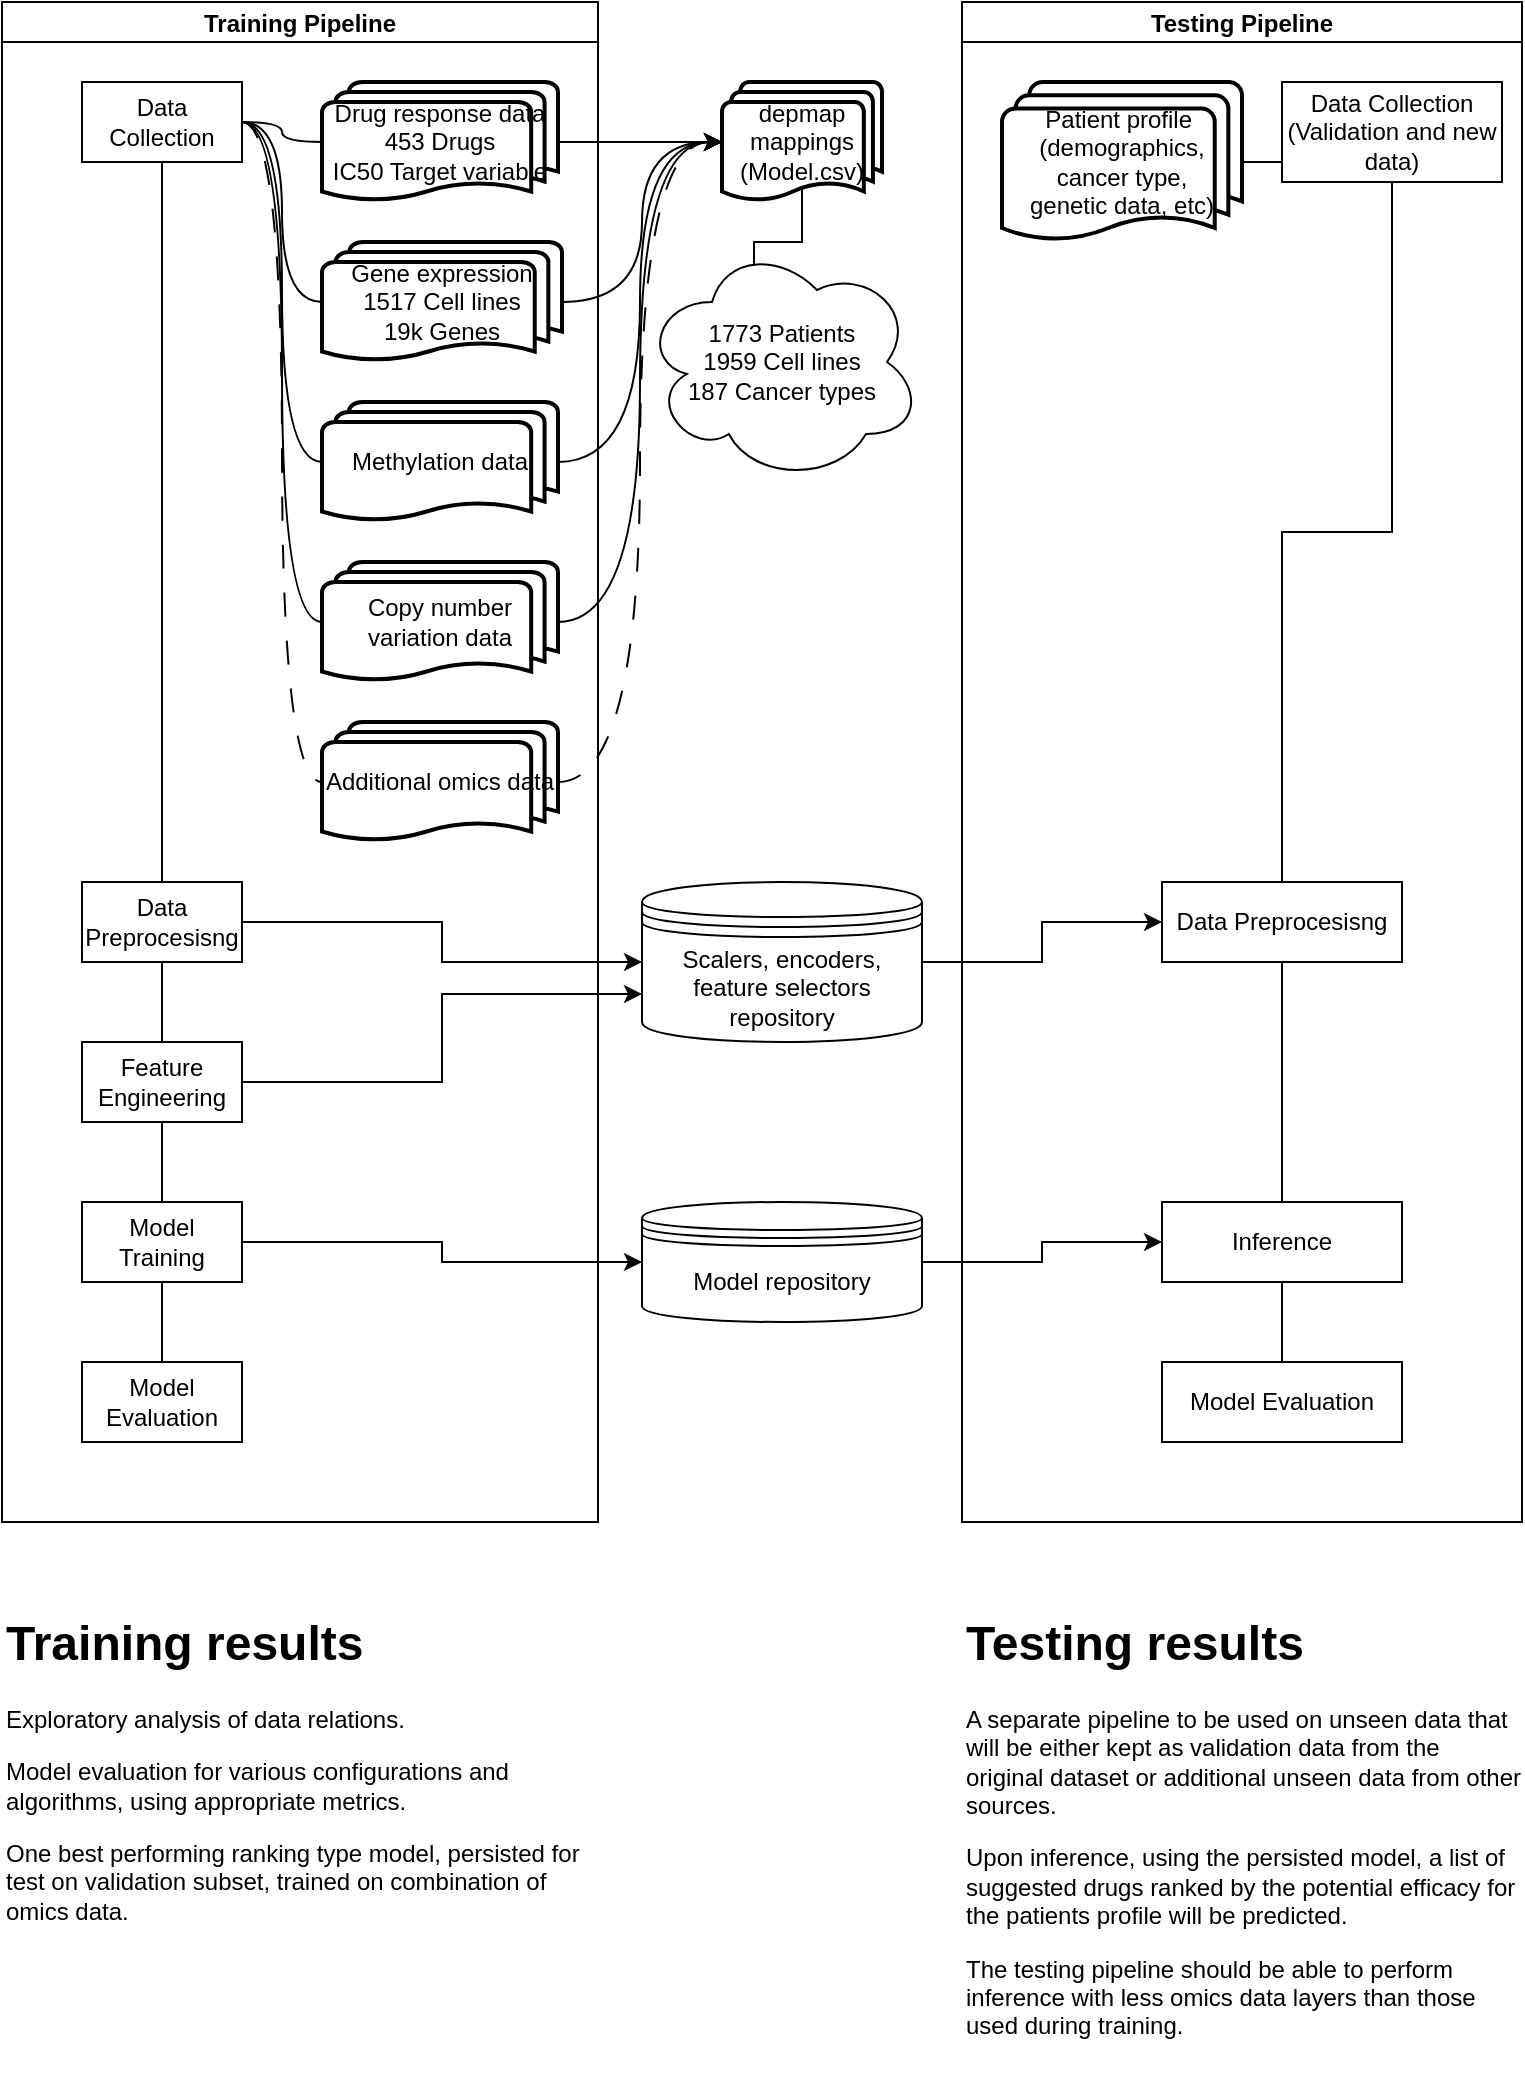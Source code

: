 <mxfile version="24.5.3" type="device">
  <diagram name="Page-1" id="U-fywteyoaqlSj2ysPrH">
    <mxGraphModel dx="717" dy="689" grid="1" gridSize="10" guides="1" tooltips="1" connect="1" arrows="1" fold="1" page="1" pageScale="1" pageWidth="827" pageHeight="1169" math="0" shadow="0">
      <root>
        <mxCell id="0" />
        <mxCell id="1" parent="0" />
        <mxCell id="P3VmQVJn1eEsdR1Nqghh-5" value="Training Pipeline" style="swimlane;startSize=20;horizontal=1;containerType=tree;" vertex="1" parent="1">
          <mxGeometry x="40" y="40" width="298" height="760" as="geometry" />
        </mxCell>
        <mxCell id="P3VmQVJn1eEsdR1Nqghh-6" value="" style="edgeStyle=elbowEdgeStyle;elbow=vertical;sourcePerimeterSpacing=0;targetPerimeterSpacing=0;startArrow=none;endArrow=none;rounded=0;curved=0;" edge="1" parent="P3VmQVJn1eEsdR1Nqghh-5" source="P3VmQVJn1eEsdR1Nqghh-7" target="P3VmQVJn1eEsdR1Nqghh-8">
          <mxGeometry relative="1" as="geometry" />
        </mxCell>
        <mxCell id="P3VmQVJn1eEsdR1Nqghh-7" value="Data Collection" style="whiteSpace=wrap;html=1;treeFolding=1;treeMoving=1;newEdgeStyle={&quot;edgeStyle&quot;:&quot;elbowEdgeStyle&quot;,&quot;startArrow&quot;:&quot;none&quot;,&quot;endArrow&quot;:&quot;none&quot;};" vertex="1" parent="P3VmQVJn1eEsdR1Nqghh-5">
          <mxGeometry x="40" y="40" width="80" height="40" as="geometry" />
        </mxCell>
        <mxCell id="P3VmQVJn1eEsdR1Nqghh-8" value="Data Preprocesisng" style="whiteSpace=wrap;html=1;treeFolding=1;treeMoving=1;newEdgeStyle={&quot;edgeStyle&quot;:&quot;elbowEdgeStyle&quot;,&quot;startArrow&quot;:&quot;none&quot;,&quot;endArrow&quot;:&quot;none&quot;};" vertex="1" parent="P3VmQVJn1eEsdR1Nqghh-5">
          <mxGeometry x="40" y="440" width="80" height="40" as="geometry" />
        </mxCell>
        <mxCell id="P3VmQVJn1eEsdR1Nqghh-16" value="Gene expression&lt;br&gt;1517 Cell lines &lt;br&gt;19k Genes" style="strokeWidth=2;html=1;shape=mxgraph.flowchart.multi-document;whiteSpace=wrap;" vertex="1" parent="P3VmQVJn1eEsdR1Nqghh-5">
          <mxGeometry x="160" y="120" width="120" height="60" as="geometry" />
        </mxCell>
        <mxCell id="P3VmQVJn1eEsdR1Nqghh-17" value="" style="edgeStyle=elbowEdgeStyle;elbow=vertical;sourcePerimeterSpacing=0;targetPerimeterSpacing=0;startArrow=none;endArrow=none;rounded=0;curved=0;" edge="1" target="P3VmQVJn1eEsdR1Nqghh-18" source="P3VmQVJn1eEsdR1Nqghh-8" parent="P3VmQVJn1eEsdR1Nqghh-5">
          <mxGeometry relative="1" as="geometry">
            <mxPoint x="140" y="120" as="sourcePoint" />
          </mxGeometry>
        </mxCell>
        <mxCell id="P3VmQVJn1eEsdR1Nqghh-18" value="Feature Engineering" style="whiteSpace=wrap;html=1;treeFolding=1;treeMoving=1;newEdgeStyle={&quot;edgeStyle&quot;:&quot;elbowEdgeStyle&quot;,&quot;startArrow&quot;:&quot;none&quot;,&quot;endArrow&quot;:&quot;none&quot;};" vertex="1" parent="P3VmQVJn1eEsdR1Nqghh-5">
          <mxGeometry x="40" y="520" width="80" height="40" as="geometry" />
        </mxCell>
        <mxCell id="P3VmQVJn1eEsdR1Nqghh-19" value="" style="edgeStyle=elbowEdgeStyle;elbow=vertical;sourcePerimeterSpacing=0;targetPerimeterSpacing=0;startArrow=none;endArrow=none;rounded=0;curved=0;" edge="1" target="P3VmQVJn1eEsdR1Nqghh-20" source="P3VmQVJn1eEsdR1Nqghh-18" parent="P3VmQVJn1eEsdR1Nqghh-5">
          <mxGeometry relative="1" as="geometry">
            <mxPoint x="140" y="200" as="sourcePoint" />
          </mxGeometry>
        </mxCell>
        <mxCell id="P3VmQVJn1eEsdR1Nqghh-20" value="Model Training" style="whiteSpace=wrap;html=1;treeFolding=1;treeMoving=1;newEdgeStyle={&quot;edgeStyle&quot;:&quot;elbowEdgeStyle&quot;,&quot;startArrow&quot;:&quot;none&quot;,&quot;endArrow&quot;:&quot;none&quot;};" vertex="1" parent="P3VmQVJn1eEsdR1Nqghh-5">
          <mxGeometry x="40" y="600" width="80" height="40" as="geometry" />
        </mxCell>
        <mxCell id="P3VmQVJn1eEsdR1Nqghh-21" value="" style="edgeStyle=elbowEdgeStyle;elbow=vertical;sourcePerimeterSpacing=0;targetPerimeterSpacing=0;startArrow=none;endArrow=none;rounded=0;curved=0;" edge="1" target="P3VmQVJn1eEsdR1Nqghh-22" source="P3VmQVJn1eEsdR1Nqghh-20" parent="P3VmQVJn1eEsdR1Nqghh-5">
          <mxGeometry relative="1" as="geometry">
            <mxPoint x="140" y="280" as="sourcePoint" />
          </mxGeometry>
        </mxCell>
        <mxCell id="P3VmQVJn1eEsdR1Nqghh-22" value="Model Evaluation" style="whiteSpace=wrap;html=1;treeFolding=1;treeMoving=1;newEdgeStyle={&quot;edgeStyle&quot;:&quot;elbowEdgeStyle&quot;,&quot;startArrow&quot;:&quot;none&quot;,&quot;endArrow&quot;:&quot;none&quot;};" vertex="1" parent="P3VmQVJn1eEsdR1Nqghh-5">
          <mxGeometry x="40" y="680" width="80" height="40" as="geometry" />
        </mxCell>
        <mxCell id="P3VmQVJn1eEsdR1Nqghh-23" value="Methylation data" style="strokeWidth=2;html=1;shape=mxgraph.flowchart.multi-document;whiteSpace=wrap;" vertex="1" parent="P3VmQVJn1eEsdR1Nqghh-5">
          <mxGeometry x="160" y="200" width="118" height="60" as="geometry" />
        </mxCell>
        <mxCell id="P3VmQVJn1eEsdR1Nqghh-24" value="Copy number variation data" style="strokeWidth=2;html=1;shape=mxgraph.flowchart.multi-document;whiteSpace=wrap;" vertex="1" parent="P3VmQVJn1eEsdR1Nqghh-5">
          <mxGeometry x="160" y="280" width="118" height="60" as="geometry" />
        </mxCell>
        <mxCell id="P3VmQVJn1eEsdR1Nqghh-25" style="edgeStyle=elbowEdgeStyle;rounded=0;orthogonalLoop=1;jettySize=auto;html=1;startArrow=none;endArrow=none;exitX=1;exitY=0.5;exitDx=0;exitDy=0;entryX=0;entryY=0.5;entryDx=0;entryDy=0;entryPerimeter=0;curved=1;" edge="1" parent="P3VmQVJn1eEsdR1Nqghh-5" source="P3VmQVJn1eEsdR1Nqghh-7" target="P3VmQVJn1eEsdR1Nqghh-16">
          <mxGeometry relative="1" as="geometry" />
        </mxCell>
        <mxCell id="P3VmQVJn1eEsdR1Nqghh-26" style="edgeStyle=elbowEdgeStyle;rounded=0;orthogonalLoop=1;jettySize=auto;html=1;startArrow=none;endArrow=none;exitX=1;exitY=0.5;exitDx=0;exitDy=0;entryX=0;entryY=0.5;entryDx=0;entryDy=0;entryPerimeter=0;curved=1;" edge="1" parent="P3VmQVJn1eEsdR1Nqghh-5" source="P3VmQVJn1eEsdR1Nqghh-7" target="P3VmQVJn1eEsdR1Nqghh-23">
          <mxGeometry relative="1" as="geometry" />
        </mxCell>
        <mxCell id="P3VmQVJn1eEsdR1Nqghh-27" style="edgeStyle=elbowEdgeStyle;rounded=0;orthogonalLoop=1;jettySize=auto;html=1;startArrow=none;endArrow=none;exitX=1;exitY=0.5;exitDx=0;exitDy=0;entryX=0;entryY=0.5;entryDx=0;entryDy=0;entryPerimeter=0;curved=1;" edge="1" parent="P3VmQVJn1eEsdR1Nqghh-5" source="P3VmQVJn1eEsdR1Nqghh-7" target="P3VmQVJn1eEsdR1Nqghh-24">
          <mxGeometry relative="1" as="geometry" />
        </mxCell>
        <mxCell id="P3VmQVJn1eEsdR1Nqghh-31" value="Additional omics data" style="strokeWidth=2;html=1;shape=mxgraph.flowchart.multi-document;whiteSpace=wrap;" vertex="1" parent="P3VmQVJn1eEsdR1Nqghh-5">
          <mxGeometry x="160" y="360" width="118" height="60" as="geometry" />
        </mxCell>
        <mxCell id="P3VmQVJn1eEsdR1Nqghh-32" value="Drug response data 453 Drugs&lt;br&gt;IC50 Target variable" style="strokeWidth=2;html=1;shape=mxgraph.flowchart.multi-document;whiteSpace=wrap;" vertex="1" parent="P3VmQVJn1eEsdR1Nqghh-5">
          <mxGeometry x="160" y="40" width="118" height="60" as="geometry" />
        </mxCell>
        <mxCell id="P3VmQVJn1eEsdR1Nqghh-33" style="edgeStyle=elbowEdgeStyle;rounded=0;orthogonalLoop=1;jettySize=auto;html=1;startArrow=none;endArrow=none;exitX=1;exitY=0.5;exitDx=0;exitDy=0;entryX=0;entryY=0.5;entryDx=0;entryDy=0;entryPerimeter=0;curved=1;" edge="1" parent="P3VmQVJn1eEsdR1Nqghh-5" source="P3VmQVJn1eEsdR1Nqghh-7" target="P3VmQVJn1eEsdR1Nqghh-32">
          <mxGeometry relative="1" as="geometry" />
        </mxCell>
        <mxCell id="P3VmQVJn1eEsdR1Nqghh-35" style="edgeStyle=elbowEdgeStyle;rounded=0;orthogonalLoop=1;jettySize=auto;html=1;startArrow=none;endArrow=none;exitX=1;exitY=0.5;exitDx=0;exitDy=0;entryX=0;entryY=0.5;entryDx=0;entryDy=0;entryPerimeter=0;dashed=1;dashPattern=12 12;curved=1;" edge="1" parent="P3VmQVJn1eEsdR1Nqghh-5" source="P3VmQVJn1eEsdR1Nqghh-7" target="P3VmQVJn1eEsdR1Nqghh-31">
          <mxGeometry relative="1" as="geometry" />
        </mxCell>
        <mxCell id="P3VmQVJn1eEsdR1Nqghh-9" value="Testing Pipeline" style="swimlane;startSize=20;horizontal=1;containerType=tree;" vertex="1" parent="1">
          <mxGeometry x="520" y="40" width="280" height="760" as="geometry" />
        </mxCell>
        <mxCell id="P3VmQVJn1eEsdR1Nqghh-10" value="" style="edgeStyle=elbowEdgeStyle;elbow=vertical;sourcePerimeterSpacing=0;targetPerimeterSpacing=0;startArrow=none;endArrow=none;rounded=0;curved=0;" edge="1" parent="P3VmQVJn1eEsdR1Nqghh-9" source="P3VmQVJn1eEsdR1Nqghh-11" target="P3VmQVJn1eEsdR1Nqghh-12">
          <mxGeometry relative="1" as="geometry" />
        </mxCell>
        <mxCell id="P3VmQVJn1eEsdR1Nqghh-11" value="Data Collection&lt;br&gt;(Validation and new data)" style="whiteSpace=wrap;html=1;treeFolding=1;treeMoving=1;newEdgeStyle={&quot;edgeStyle&quot;:&quot;elbowEdgeStyle&quot;,&quot;startArrow&quot;:&quot;none&quot;,&quot;endArrow&quot;:&quot;none&quot;};" vertex="1" parent="P3VmQVJn1eEsdR1Nqghh-9">
          <mxGeometry x="160" y="40" width="110" height="50" as="geometry" />
        </mxCell>
        <mxCell id="P3VmQVJn1eEsdR1Nqghh-47" style="edgeStyle=elbowEdgeStyle;rounded=0;orthogonalLoop=1;jettySize=auto;html=1;startArrow=none;endArrow=none;exitX=0.5;exitY=1;exitDx=0;exitDy=0;entryX=0.5;entryY=0;entryDx=0;entryDy=0;" edge="1" parent="P3VmQVJn1eEsdR1Nqghh-9" source="P3VmQVJn1eEsdR1Nqghh-12" target="P3VmQVJn1eEsdR1Nqghh-45">
          <mxGeometry relative="1" as="geometry" />
        </mxCell>
        <mxCell id="P3VmQVJn1eEsdR1Nqghh-12" value="Data Preprocesisng" style="whiteSpace=wrap;html=1;treeFolding=1;treeMoving=1;newEdgeStyle={&quot;edgeStyle&quot;:&quot;elbowEdgeStyle&quot;,&quot;startArrow&quot;:&quot;none&quot;,&quot;endArrow&quot;:&quot;none&quot;};" vertex="1" parent="P3VmQVJn1eEsdR1Nqghh-9">
          <mxGeometry x="100" y="440" width="120" height="40" as="geometry" />
        </mxCell>
        <mxCell id="P3VmQVJn1eEsdR1Nqghh-54" style="edgeStyle=elbowEdgeStyle;rounded=0;orthogonalLoop=1;jettySize=auto;html=1;startArrow=none;endArrow=none;exitX=0.5;exitY=1;exitDx=0;exitDy=0;entryX=0.5;entryY=0;entryDx=0;entryDy=0;" edge="1" parent="P3VmQVJn1eEsdR1Nqghh-9" source="P3VmQVJn1eEsdR1Nqghh-45" target="P3VmQVJn1eEsdR1Nqghh-53">
          <mxGeometry relative="1" as="geometry" />
        </mxCell>
        <mxCell id="P3VmQVJn1eEsdR1Nqghh-45" value="Inference" style="whiteSpace=wrap;html=1;treeFolding=1;treeMoving=1;newEdgeStyle={&quot;edgeStyle&quot;:&quot;elbowEdgeStyle&quot;,&quot;startArrow&quot;:&quot;none&quot;,&quot;endArrow&quot;:&quot;none&quot;};" vertex="1" parent="P3VmQVJn1eEsdR1Nqghh-9">
          <mxGeometry x="100" y="600" width="120" height="40" as="geometry" />
        </mxCell>
        <mxCell id="P3VmQVJn1eEsdR1Nqghh-53" value="Model Evaluation" style="whiteSpace=wrap;html=1;treeFolding=1;treeMoving=1;newEdgeStyle={&quot;edgeStyle&quot;:&quot;elbowEdgeStyle&quot;,&quot;startArrow&quot;:&quot;none&quot;,&quot;endArrow&quot;:&quot;none&quot;};" vertex="1" parent="P3VmQVJn1eEsdR1Nqghh-9">
          <mxGeometry x="100" y="680" width="120" height="40" as="geometry" />
        </mxCell>
        <mxCell id="P3VmQVJn1eEsdR1Nqghh-59" style="edgeStyle=orthogonalEdgeStyle;rounded=0;orthogonalLoop=1;jettySize=auto;html=1;exitX=1;exitY=0.5;exitDx=0;exitDy=0;exitPerimeter=0;entryX=0;entryY=0.75;entryDx=0;entryDy=0;endArrow=none;endFill=0;" edge="1" parent="P3VmQVJn1eEsdR1Nqghh-9" source="P3VmQVJn1eEsdR1Nqghh-56" target="P3VmQVJn1eEsdR1Nqghh-11">
          <mxGeometry relative="1" as="geometry" />
        </mxCell>
        <mxCell id="P3VmQVJn1eEsdR1Nqghh-56" value="Patient profile&amp;nbsp;&lt;br&gt;(demographics, &lt;br&gt;cancer type,&lt;br&gt;genetic data, etc)" style="strokeWidth=2;html=1;shape=mxgraph.flowchart.multi-document;whiteSpace=wrap;" vertex="1" parent="P3VmQVJn1eEsdR1Nqghh-9">
          <mxGeometry x="20" y="40" width="120" height="80" as="geometry" />
        </mxCell>
        <mxCell id="P3VmQVJn1eEsdR1Nqghh-13" value="depmap mappings&lt;br&gt;(Model.csv)" style="strokeWidth=2;html=1;shape=mxgraph.flowchart.multi-document;whiteSpace=wrap;" vertex="1" parent="1">
          <mxGeometry x="400" y="80" width="80" height="60" as="geometry" />
        </mxCell>
        <mxCell id="P3VmQVJn1eEsdR1Nqghh-14" value="1773 Patients&lt;br&gt;1959 Cell lines&lt;br&gt;187 Cancer types" style="shape=cloud;whiteSpace=wrap;html=1;" vertex="1" parent="1">
          <mxGeometry x="360" y="160" width="140" height="120" as="geometry" />
        </mxCell>
        <mxCell id="P3VmQVJn1eEsdR1Nqghh-15" style="edgeStyle=orthogonalEdgeStyle;rounded=0;orthogonalLoop=1;jettySize=auto;html=1;exitX=0.5;exitY=0.88;exitDx=0;exitDy=0;exitPerimeter=0;entryX=0.4;entryY=0.1;entryDx=0;entryDy=0;entryPerimeter=0;endArrow=none;endFill=0;" edge="1" parent="1" source="P3VmQVJn1eEsdR1Nqghh-13" target="P3VmQVJn1eEsdR1Nqghh-14">
          <mxGeometry relative="1" as="geometry" />
        </mxCell>
        <mxCell id="P3VmQVJn1eEsdR1Nqghh-28" style="edgeStyle=orthogonalEdgeStyle;rounded=0;orthogonalLoop=1;jettySize=auto;html=1;exitX=1;exitY=0.5;exitDx=0;exitDy=0;exitPerimeter=0;entryX=0;entryY=0.5;entryDx=0;entryDy=0;entryPerimeter=0;curved=1;" edge="1" parent="1" source="P3VmQVJn1eEsdR1Nqghh-24" target="P3VmQVJn1eEsdR1Nqghh-13">
          <mxGeometry relative="1" as="geometry" />
        </mxCell>
        <mxCell id="P3VmQVJn1eEsdR1Nqghh-29" style="edgeStyle=orthogonalEdgeStyle;rounded=0;orthogonalLoop=1;jettySize=auto;html=1;exitX=1;exitY=0.5;exitDx=0;exitDy=0;exitPerimeter=0;entryX=0;entryY=0.5;entryDx=0;entryDy=0;entryPerimeter=0;curved=1;" edge="1" parent="1" source="P3VmQVJn1eEsdR1Nqghh-23" target="P3VmQVJn1eEsdR1Nqghh-13">
          <mxGeometry relative="1" as="geometry" />
        </mxCell>
        <mxCell id="P3VmQVJn1eEsdR1Nqghh-30" style="edgeStyle=orthogonalEdgeStyle;rounded=0;orthogonalLoop=1;jettySize=auto;html=1;exitX=1;exitY=0.5;exitDx=0;exitDy=0;exitPerimeter=0;entryX=0;entryY=0.5;entryDx=0;entryDy=0;entryPerimeter=0;curved=1;" edge="1" parent="1" source="P3VmQVJn1eEsdR1Nqghh-16" target="P3VmQVJn1eEsdR1Nqghh-13">
          <mxGeometry relative="1" as="geometry" />
        </mxCell>
        <mxCell id="P3VmQVJn1eEsdR1Nqghh-34" style="edgeStyle=orthogonalEdgeStyle;rounded=0;orthogonalLoop=1;jettySize=auto;html=1;exitX=1;exitY=0.5;exitDx=0;exitDy=0;exitPerimeter=0;entryX=0;entryY=0.5;entryDx=0;entryDy=0;entryPerimeter=0;curved=1;" edge="1" parent="1" source="P3VmQVJn1eEsdR1Nqghh-32" target="P3VmQVJn1eEsdR1Nqghh-13">
          <mxGeometry relative="1" as="geometry" />
        </mxCell>
        <mxCell id="P3VmQVJn1eEsdR1Nqghh-36" style="edgeStyle=orthogonalEdgeStyle;rounded=0;orthogonalLoop=1;jettySize=auto;html=1;exitX=1;exitY=0.5;exitDx=0;exitDy=0;exitPerimeter=0;entryX=0;entryY=0.5;entryDx=0;entryDy=0;entryPerimeter=0;dashed=1;dashPattern=12 12;curved=1;" edge="1" parent="1" source="P3VmQVJn1eEsdR1Nqghh-31" target="P3VmQVJn1eEsdR1Nqghh-13">
          <mxGeometry relative="1" as="geometry" />
        </mxCell>
        <mxCell id="P3VmQVJn1eEsdR1Nqghh-38" value="&lt;h1 style=&quot;margin-top: 0px;&quot;&gt;Training results&lt;/h1&gt;&lt;p&gt;Exploratory a&lt;span style=&quot;background-color: initial;&quot;&gt;nalysis of data relations.&lt;/span&gt;&lt;/p&gt;&lt;p&gt;&lt;span style=&quot;background-color: initial;&quot;&gt;Model evaluation for various configurations and algorithms, using appropriate metrics.&lt;/span&gt;&lt;/p&gt;&lt;p&gt;One best performing ranking type model, persisted for test on validation subset, trained on combination of omics data.&amp;nbsp;&lt;/p&gt;&lt;p&gt;&lt;br&gt;&lt;/p&gt;" style="text;html=1;whiteSpace=wrap;overflow=hidden;rounded=0;" vertex="1" parent="1">
          <mxGeometry x="40" y="840" width="300" height="240" as="geometry" />
        </mxCell>
        <mxCell id="P3VmQVJn1eEsdR1Nqghh-46" style="edgeStyle=orthogonalEdgeStyle;rounded=0;orthogonalLoop=1;jettySize=auto;html=1;exitX=1;exitY=0.5;exitDx=0;exitDy=0;entryX=0;entryY=0.5;entryDx=0;entryDy=0;" edge="1" parent="1" source="P3VmQVJn1eEsdR1Nqghh-39" target="P3VmQVJn1eEsdR1Nqghh-45">
          <mxGeometry relative="1" as="geometry" />
        </mxCell>
        <mxCell id="P3VmQVJn1eEsdR1Nqghh-39" value="Model repository" style="shape=datastore;whiteSpace=wrap;html=1;" vertex="1" parent="1">
          <mxGeometry x="360" y="640" width="140" height="60" as="geometry" />
        </mxCell>
        <mxCell id="P3VmQVJn1eEsdR1Nqghh-40" style="edgeStyle=elbowEdgeStyle;rounded=0;orthogonalLoop=1;jettySize=auto;html=1;startArrow=none;endArrow=classic;exitX=1;exitY=0.5;exitDx=0;exitDy=0;entryX=0;entryY=0.5;entryDx=0;entryDy=0;endFill=1;" edge="1" parent="1" source="P3VmQVJn1eEsdR1Nqghh-20" target="P3VmQVJn1eEsdR1Nqghh-39">
          <mxGeometry relative="1" as="geometry" />
        </mxCell>
        <mxCell id="P3VmQVJn1eEsdR1Nqghh-43" style="edgeStyle=orthogonalEdgeStyle;rounded=0;orthogonalLoop=1;jettySize=auto;html=1;exitX=1;exitY=0.5;exitDx=0;exitDy=0;entryX=0;entryY=0.5;entryDx=0;entryDy=0;" edge="1" parent="1" source="P3VmQVJn1eEsdR1Nqghh-41" target="P3VmQVJn1eEsdR1Nqghh-12">
          <mxGeometry relative="1" as="geometry" />
        </mxCell>
        <mxCell id="P3VmQVJn1eEsdR1Nqghh-41" value="Scalers, encoders, feature selectors&lt;br&gt;repository" style="shape=datastore;whiteSpace=wrap;html=1;" vertex="1" parent="1">
          <mxGeometry x="360" y="480" width="140" height="80" as="geometry" />
        </mxCell>
        <mxCell id="P3VmQVJn1eEsdR1Nqghh-42" style="edgeStyle=elbowEdgeStyle;rounded=0;orthogonalLoop=1;jettySize=auto;html=1;startArrow=none;endArrow=classic;exitX=1;exitY=0.5;exitDx=0;exitDy=0;entryX=0;entryY=0.5;entryDx=0;entryDy=0;endFill=1;" edge="1" parent="1" source="P3VmQVJn1eEsdR1Nqghh-8" target="P3VmQVJn1eEsdR1Nqghh-41">
          <mxGeometry relative="1" as="geometry" />
        </mxCell>
        <mxCell id="P3VmQVJn1eEsdR1Nqghh-44" style="edgeStyle=elbowEdgeStyle;rounded=0;orthogonalLoop=1;jettySize=auto;html=1;startArrow=none;endArrow=classic;exitX=1;exitY=0.5;exitDx=0;exitDy=0;entryX=0;entryY=0.7;entryDx=0;entryDy=0;endFill=1;" edge="1" parent="1" source="P3VmQVJn1eEsdR1Nqghh-18" target="P3VmQVJn1eEsdR1Nqghh-41">
          <mxGeometry relative="1" as="geometry" />
        </mxCell>
        <mxCell id="P3VmQVJn1eEsdR1Nqghh-55" value="&lt;h1 style=&quot;margin-top: 0px;&quot;&gt;Testing results&lt;/h1&gt;&lt;p&gt;&lt;span style=&quot;background-color: initial;&quot;&gt;A separate pipeline to be used on unseen data that will be either kept as validation data from the original dataset or additional unseen data from other sources.&lt;/span&gt;&lt;/p&gt;&lt;p&gt;&lt;span style=&quot;background-color: initial;&quot;&gt;Upon inference, using the persisted model, a list of suggested drugs ranked by the potential efficacy for the patients profile will be predicted.&lt;/span&gt;&lt;/p&gt;&lt;p&gt;&lt;span style=&quot;background-color: initial;&quot;&gt;The testing pipeline should be able to perform inference with less omics data layers than those used during training.&lt;/span&gt;&lt;/p&gt;" style="text;html=1;whiteSpace=wrap;overflow=hidden;rounded=0;" vertex="1" parent="1">
          <mxGeometry x="520" y="840" width="280" height="240" as="geometry" />
        </mxCell>
      </root>
    </mxGraphModel>
  </diagram>
</mxfile>
